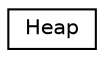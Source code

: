 digraph G
{
  edge [fontname="Helvetica",fontsize="10",labelfontname="Helvetica",labelfontsize="10"];
  node [fontname="Helvetica",fontsize="10",shape=record];
  rankdir=LR;
  Node1 [label="Heap",height=0.2,width=0.4,color="black", fillcolor="white", style="filled",URL="$df/d6c/structHeap.html"];
}
